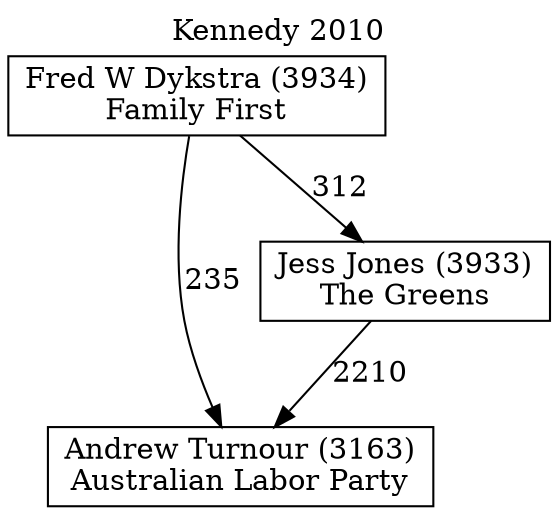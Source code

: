 // House preference flow
digraph "Andrew Turnour (3163)_Kennedy_2010" {
	graph [label="Kennedy 2010" labelloc=t mclimit=10]
	node [shape=box]
	"Andrew Turnour (3163)" [label="Andrew Turnour (3163)
Australian Labor Party"]
	"Jess Jones (3933)" [label="Jess Jones (3933)
The Greens"]
	"Fred W Dykstra (3934)" [label="Fred W Dykstra (3934)
Family First"]
	"Jess Jones (3933)" -> "Andrew Turnour (3163)" [label=2210]
	"Fred W Dykstra (3934)" -> "Jess Jones (3933)" [label=312]
	"Fred W Dykstra (3934)" -> "Andrew Turnour (3163)" [label=235]
}
